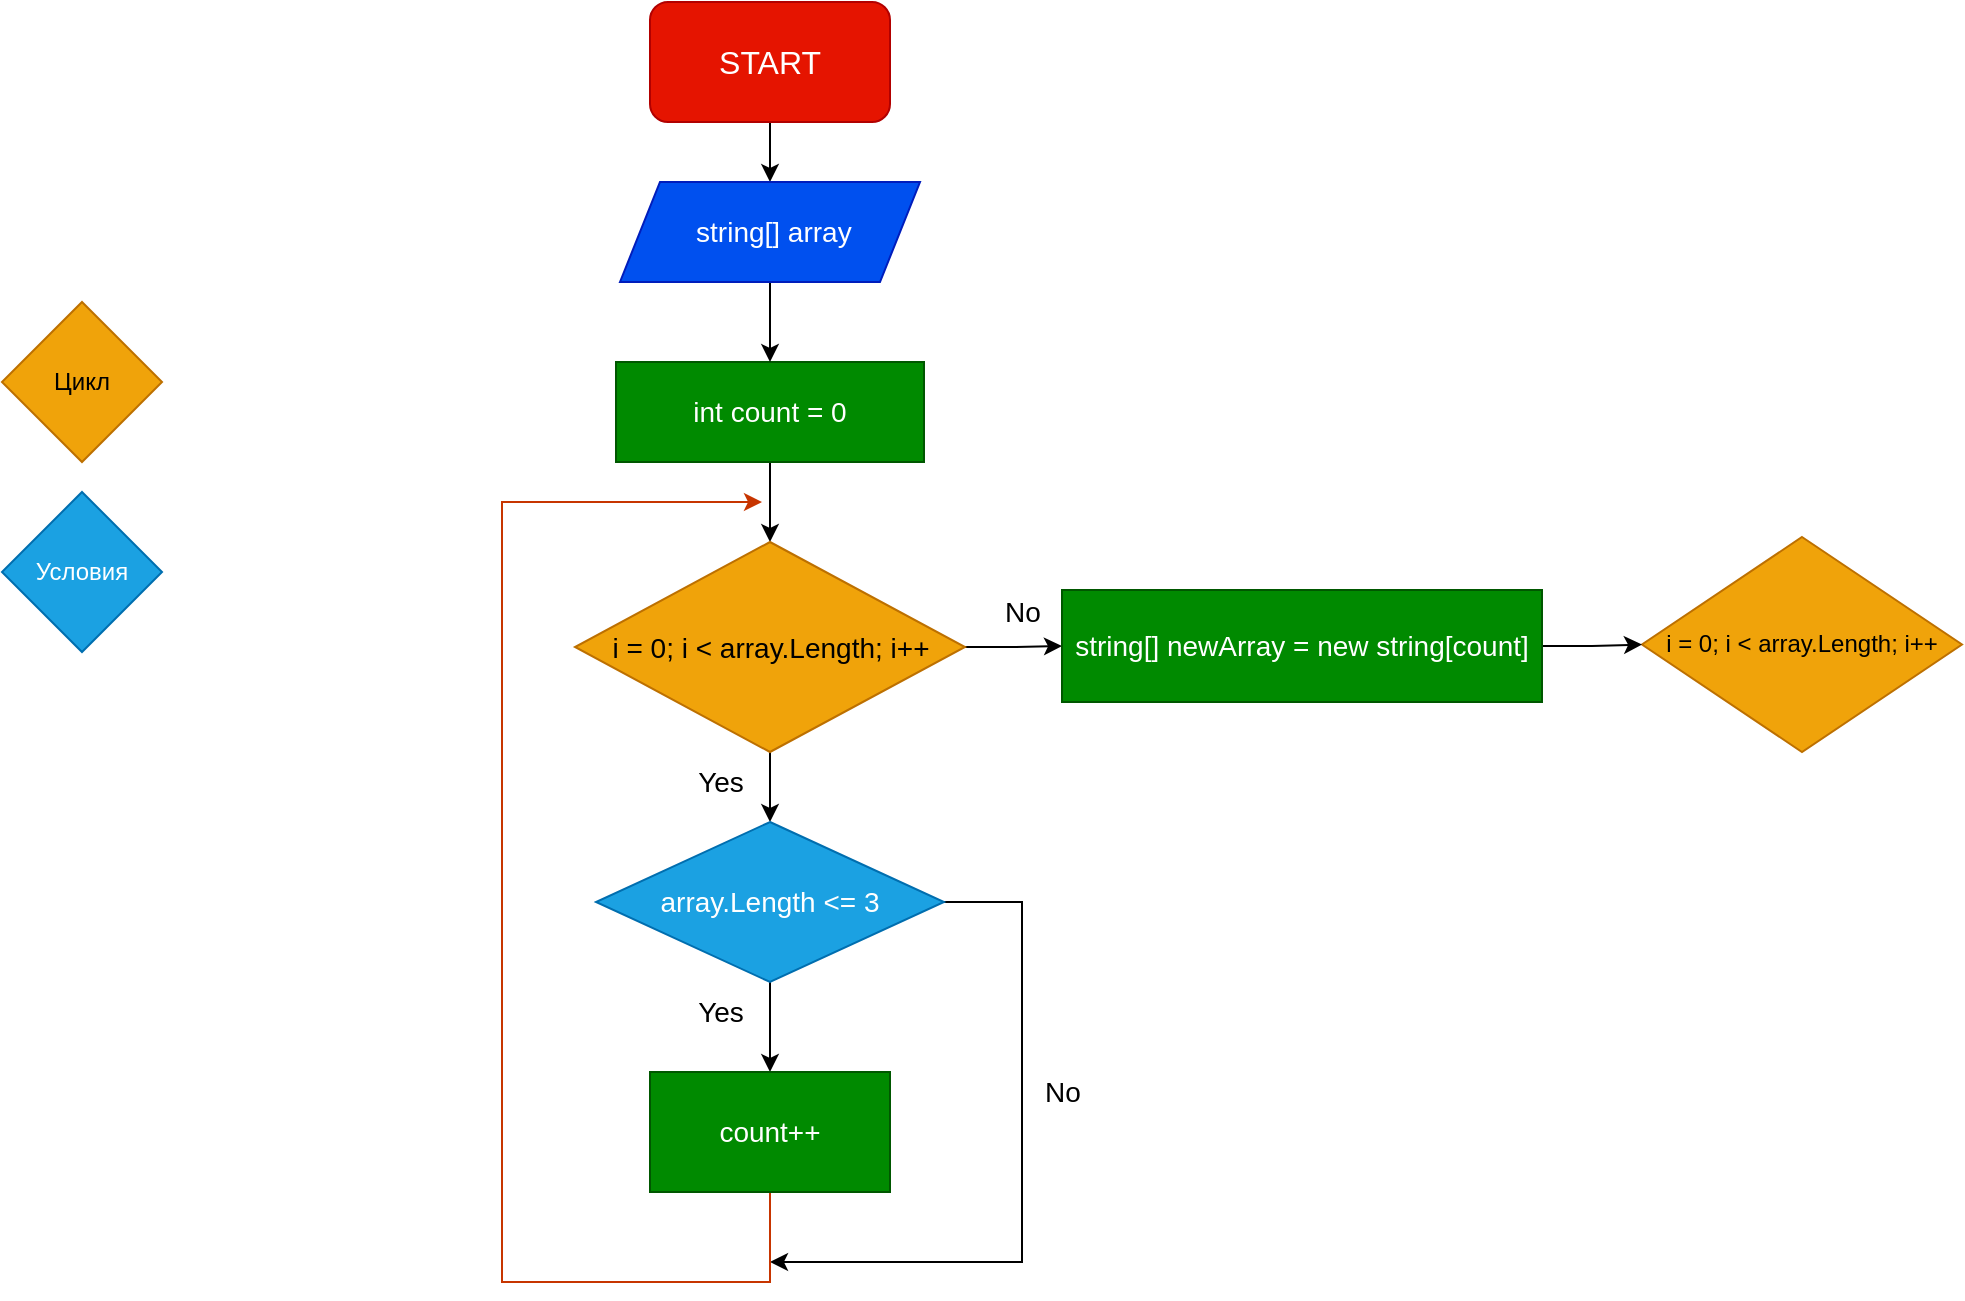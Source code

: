 <mxfile version="20.3.7" type="device"><diagram id="6m8nYdxZm2IdEJ7HEMdH" name="Страница 1"><mxGraphModel dx="1221" dy="622" grid="1" gridSize="10" guides="1" tooltips="1" connect="1" arrows="1" fold="1" page="1" pageScale="1" pageWidth="827" pageHeight="1169" math="0" shadow="0"><root><mxCell id="0"/><mxCell id="1" parent="0"/><mxCell id="ecrd7qBIoCImQ8HcAqPu-11" value="" style="edgeStyle=orthogonalEdgeStyle;rounded=0;orthogonalLoop=1;jettySize=auto;html=1;fontFamily=Helvetica;fontSize=14;" edge="1" parent="1" source="ecrd7qBIoCImQ8HcAqPu-2" target="ecrd7qBIoCImQ8HcAqPu-4"><mxGeometry relative="1" as="geometry"/></mxCell><mxCell id="ecrd7qBIoCImQ8HcAqPu-2" value="&lt;font size=&quot;3&quot;&gt;START&lt;/font&gt;" style="rounded=1;whiteSpace=wrap;html=1;fillColor=#e51400;fontColor=#ffffff;strokeColor=#B20000;" vertex="1" parent="1"><mxGeometry x="354" y="20" width="120" height="60" as="geometry"/></mxCell><mxCell id="ecrd7qBIoCImQ8HcAqPu-6" value="" style="edgeStyle=orthogonalEdgeStyle;rounded=0;orthogonalLoop=1;jettySize=auto;html=1;fontFamily=Helvetica;fontSize=14;" edge="1" parent="1" source="ecrd7qBIoCImQ8HcAqPu-3" target="ecrd7qBIoCImQ8HcAqPu-5"><mxGeometry relative="1" as="geometry"/></mxCell><mxCell id="ecrd7qBIoCImQ8HcAqPu-3" value="int count = 0" style="rounded=0;whiteSpace=wrap;html=1;fontSize=14;fillColor=#008a00;fontColor=#ffffff;strokeColor=#005700;" vertex="1" parent="1"><mxGeometry x="337" y="200" width="154" height="50" as="geometry"/></mxCell><mxCell id="ecrd7qBIoCImQ8HcAqPu-12" value="" style="edgeStyle=orthogonalEdgeStyle;rounded=0;orthogonalLoop=1;jettySize=auto;html=1;fontFamily=Helvetica;fontSize=14;" edge="1" parent="1" source="ecrd7qBIoCImQ8HcAqPu-4" target="ecrd7qBIoCImQ8HcAqPu-3"><mxGeometry relative="1" as="geometry"/></mxCell><mxCell id="ecrd7qBIoCImQ8HcAqPu-4" value="&amp;nbsp;string[] array" style="shape=parallelogram;perimeter=parallelogramPerimeter;whiteSpace=wrap;html=1;fixedSize=1;fontSize=14;fillColor=#0050ef;fontColor=#ffffff;strokeColor=#001DBC;" vertex="1" parent="1"><mxGeometry x="339" y="110" width="150" height="50" as="geometry"/></mxCell><mxCell id="ecrd7qBIoCImQ8HcAqPu-10" value="" style="edgeStyle=orthogonalEdgeStyle;rounded=0;orthogonalLoop=1;jettySize=auto;html=1;fontFamily=Helvetica;fontSize=14;" edge="1" parent="1" source="ecrd7qBIoCImQ8HcAqPu-5" target="ecrd7qBIoCImQ8HcAqPu-9"><mxGeometry relative="1" as="geometry"/></mxCell><mxCell id="ecrd7qBIoCImQ8HcAqPu-27" value="" style="edgeStyle=orthogonalEdgeStyle;rounded=0;orthogonalLoop=1;jettySize=auto;html=1;fontFamily=Helvetica;fontSize=14;" edge="1" parent="1" source="ecrd7qBIoCImQ8HcAqPu-5" target="ecrd7qBIoCImQ8HcAqPu-26"><mxGeometry relative="1" as="geometry"/></mxCell><mxCell id="ecrd7qBIoCImQ8HcAqPu-5" value="i = 0; i &amp;lt; array.Length; i++" style="rhombus;whiteSpace=wrap;html=1;fontSize=14;fillColor=#f0a30a;strokeColor=#BD7000;fontColor=#000000;rounded=0;" vertex="1" parent="1"><mxGeometry x="316.5" y="290" width="195" height="105" as="geometry"/></mxCell><mxCell id="ecrd7qBIoCImQ8HcAqPu-7" value="Цикл" style="rhombus;whiteSpace=wrap;html=1;fillColor=#f0a30a;fontColor=#000000;strokeColor=#BD7000;" vertex="1" parent="1"><mxGeometry x="30" y="170" width="80" height="80" as="geometry"/></mxCell><mxCell id="ecrd7qBIoCImQ8HcAqPu-8" value="Условия" style="rhombus;whiteSpace=wrap;html=1;fillColor=#1ba1e2;fontColor=#ffffff;strokeColor=#006EAF;" vertex="1" parent="1"><mxGeometry x="30" y="265" width="80" height="80" as="geometry"/></mxCell><mxCell id="ecrd7qBIoCImQ8HcAqPu-16" value="" style="edgeStyle=orthogonalEdgeStyle;rounded=0;orthogonalLoop=1;jettySize=auto;html=1;fontFamily=Helvetica;fontSize=14;" edge="1" parent="1" source="ecrd7qBIoCImQ8HcAqPu-9" target="ecrd7qBIoCImQ8HcAqPu-15"><mxGeometry relative="1" as="geometry"/></mxCell><mxCell id="ecrd7qBIoCImQ8HcAqPu-24" style="edgeStyle=orthogonalEdgeStyle;rounded=0;orthogonalLoop=1;jettySize=auto;html=1;fontFamily=Helvetica;fontSize=14;" edge="1" parent="1" source="ecrd7qBIoCImQ8HcAqPu-9"><mxGeometry relative="1" as="geometry"><mxPoint x="414" y="650" as="targetPoint"/><Array as="points"><mxPoint x="540" y="470"/><mxPoint x="540" y="650"/></Array></mxGeometry></mxCell><mxCell id="ecrd7qBIoCImQ8HcAqPu-9" value="array.Length &amp;lt;= 3" style="rhombus;whiteSpace=wrap;html=1;fontSize=14;fillColor=#1ba1e2;strokeColor=#006EAF;fontColor=#ffffff;rounded=0;" vertex="1" parent="1"><mxGeometry x="327" y="430" width="174" height="80" as="geometry"/></mxCell><mxCell id="ecrd7qBIoCImQ8HcAqPu-13" value="Yes" style="text;html=1;align=center;verticalAlign=middle;resizable=0;points=[];autosize=1;strokeColor=none;fillColor=none;fontSize=14;fontFamily=Helvetica;" vertex="1" parent="1"><mxGeometry x="364" y="395" width="50" height="30" as="geometry"/></mxCell><mxCell id="ecrd7qBIoCImQ8HcAqPu-14" value="Yes" style="text;html=1;align=center;verticalAlign=middle;resizable=0;points=[];autosize=1;strokeColor=none;fillColor=none;fontSize=14;fontFamily=Helvetica;" vertex="1" parent="1"><mxGeometry x="364" y="510" width="50" height="30" as="geometry"/></mxCell><mxCell id="ecrd7qBIoCImQ8HcAqPu-17" style="edgeStyle=orthogonalEdgeStyle;rounded=0;orthogonalLoop=1;jettySize=auto;html=1;fontFamily=Helvetica;fontSize=14;exitX=0.5;exitY=1;exitDx=0;exitDy=0;fillColor=#fa6800;strokeColor=#C73500;" edge="1" parent="1" source="ecrd7qBIoCImQ8HcAqPu-15"><mxGeometry relative="1" as="geometry"><mxPoint x="410" y="270" as="targetPoint"/><Array as="points"><mxPoint x="414" y="660"/><mxPoint x="280" y="660"/><mxPoint x="280" y="270"/></Array></mxGeometry></mxCell><mxCell id="ecrd7qBIoCImQ8HcAqPu-15" value="count++" style="rounded=0;whiteSpace=wrap;html=1;fontFamily=Helvetica;fontSize=14;fillColor=#008a00;fontColor=#ffffff;strokeColor=#005700;" vertex="1" parent="1"><mxGeometry x="354" y="555" width="120" height="60" as="geometry"/></mxCell><mxCell id="ecrd7qBIoCImQ8HcAqPu-19" value="No" style="text;html=1;align=center;verticalAlign=middle;resizable=0;points=[];autosize=1;strokeColor=none;fillColor=none;fontSize=14;fontFamily=Helvetica;" vertex="1" parent="1"><mxGeometry x="520" y="310" width="40" height="30" as="geometry"/></mxCell><mxCell id="ecrd7qBIoCImQ8HcAqPu-22" value="i = 0; i &amp;lt; array.Length; i++" style="rhombus;whiteSpace=wrap;html=1;fillColor=#f0a30a;fontColor=#000000;strokeColor=#BD7000;" vertex="1" parent="1"><mxGeometry x="850" y="287.5" width="160" height="107.5" as="geometry"/></mxCell><mxCell id="ecrd7qBIoCImQ8HcAqPu-25" value="No" style="text;html=1;align=center;verticalAlign=middle;resizable=0;points=[];autosize=1;strokeColor=none;fillColor=none;fontSize=14;fontFamily=Helvetica;" vertex="1" parent="1"><mxGeometry x="540" y="550" width="40" height="30" as="geometry"/></mxCell><mxCell id="ecrd7qBIoCImQ8HcAqPu-28" value="" style="edgeStyle=orthogonalEdgeStyle;rounded=0;orthogonalLoop=1;jettySize=auto;html=1;fontFamily=Helvetica;fontSize=14;" edge="1" parent="1" source="ecrd7qBIoCImQ8HcAqPu-26" target="ecrd7qBIoCImQ8HcAqPu-22"><mxGeometry relative="1" as="geometry"/></mxCell><mxCell id="ecrd7qBIoCImQ8HcAqPu-26" value="string[] newArray = new string[count]" style="rounded=0;whiteSpace=wrap;html=1;fontFamily=Helvetica;fontSize=14;fillColor=#008a00;fontColor=#ffffff;strokeColor=#005700;" vertex="1" parent="1"><mxGeometry x="560" y="314" width="240" height="56" as="geometry"/></mxCell></root></mxGraphModel></diagram></mxfile>